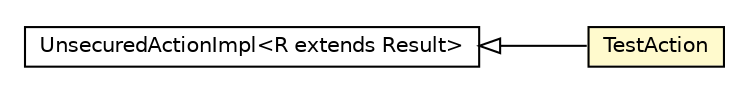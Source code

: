 #!/usr/local/bin/dot
#
# Class diagram 
# Generated by UMLGraph version R5_6-24-gf6e263 (http://www.umlgraph.org/)
#

digraph G {
	edge [fontname="Helvetica",fontsize=10,labelfontname="Helvetica",labelfontsize=10];
	node [fontname="Helvetica",fontsize=10,shape=plaintext];
	nodesep=0.25;
	ranksep=0.5;
	rankdir=LR;
	// com.gwtplatform.dispatch.shared.UnsecuredActionImpl<R extends com.gwtplatform.dispatch.shared.Result>
	c380192 [label=<<table title="com.gwtplatform.dispatch.shared.UnsecuredActionImpl" border="0" cellborder="1" cellspacing="0" cellpadding="2" port="p" href="../UnsecuredActionImpl.html">
		<tr><td><table border="0" cellspacing="0" cellpadding="1">
<tr><td align="center" balign="center"> UnsecuredActionImpl&lt;R extends Result&gt; </td></tr>
		</table></td></tr>
		</table>>, URL="../UnsecuredActionImpl.html", fontname="Helvetica", fontcolor="black", fontsize=10.0];
	// com.gwtplatform.dispatch.shared.action.TestAction
	c380463 [label=<<table title="com.gwtplatform.dispatch.shared.action.TestAction" border="0" cellborder="1" cellspacing="0" cellpadding="2" port="p" bgcolor="lemonChiffon" href="./TestAction.html">
		<tr><td><table border="0" cellspacing="0" cellpadding="1">
<tr><td align="center" balign="center"> TestAction </td></tr>
		</table></td></tr>
		</table>>, URL="./TestAction.html", fontname="Helvetica", fontcolor="black", fontsize=10.0];
	//com.gwtplatform.dispatch.shared.action.TestAction extends com.gwtplatform.dispatch.shared.UnsecuredActionImpl<com.gwtplatform.dispatch.shared.action.TestResult>
	c380192:p -> c380463:p [dir=back,arrowtail=empty];
}

